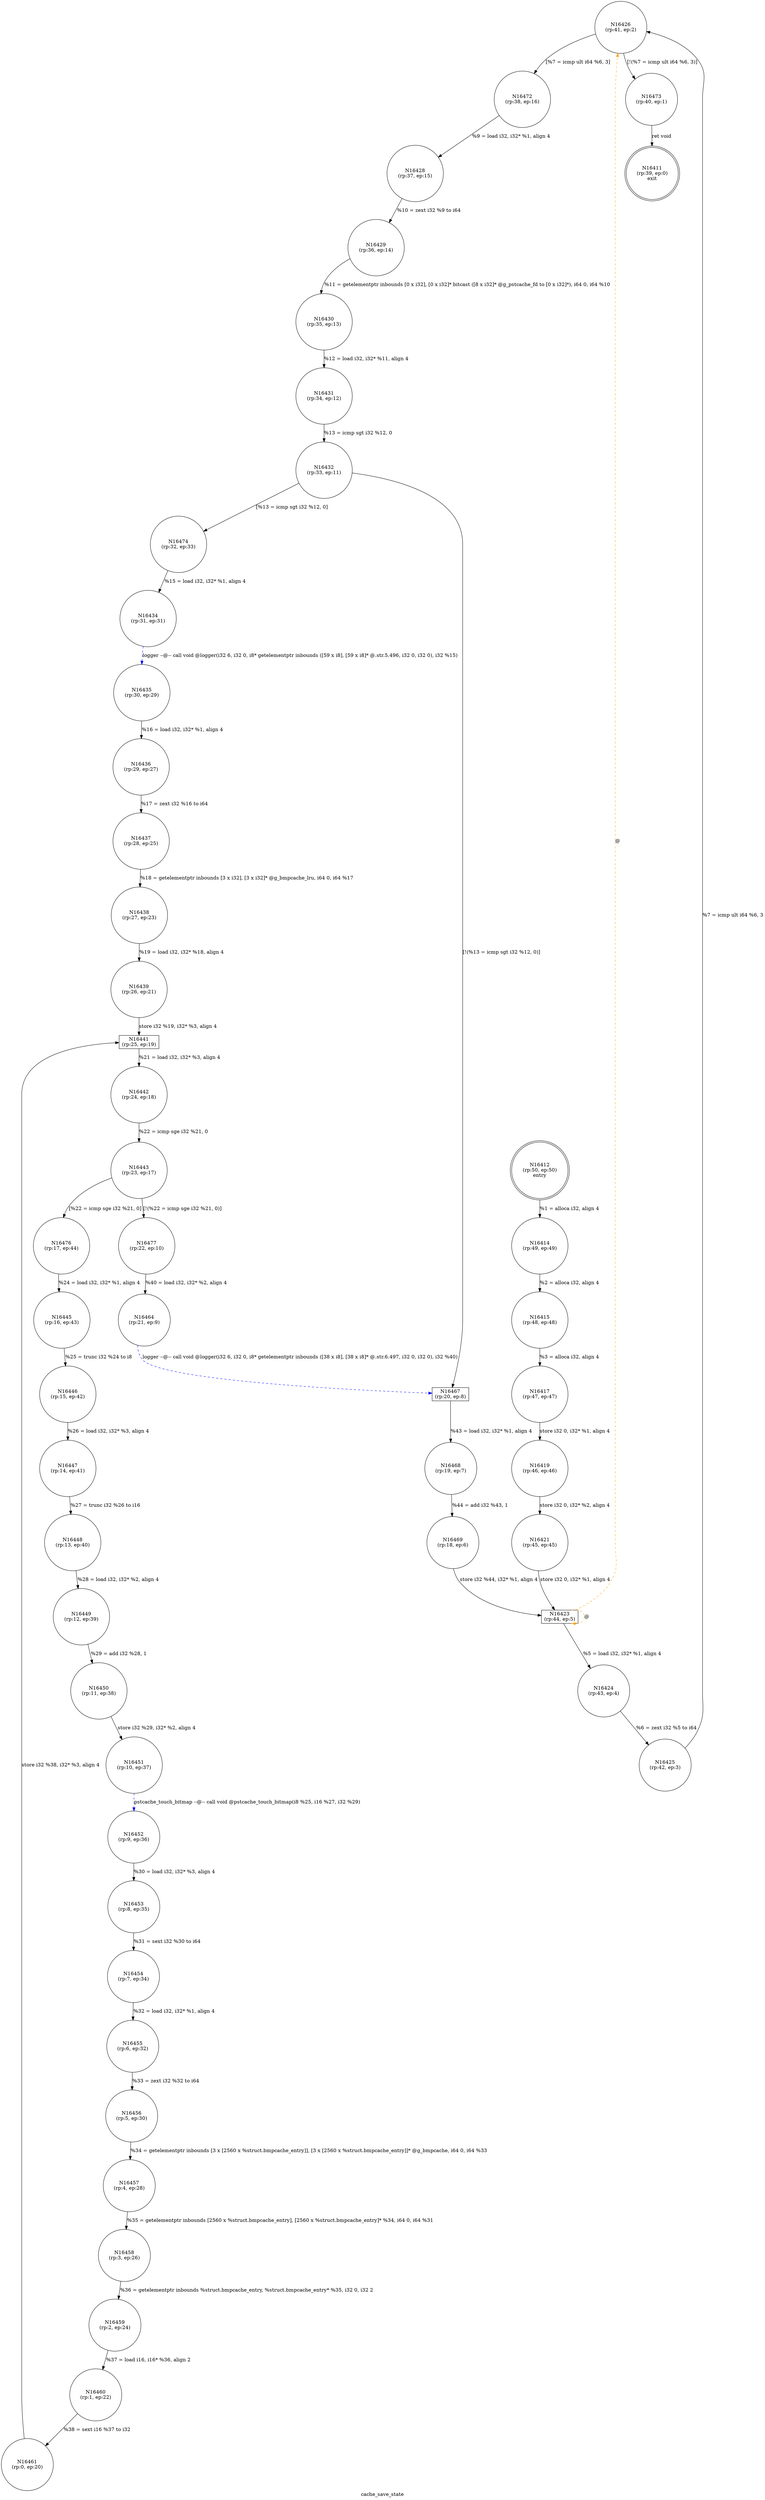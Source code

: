 digraph cache_save_state {
label="cache_save_state"
16411 [label="N16411\n(rp:39, ep:0)\nexit", shape="doublecircle"]
16412 [label="N16412\n(rp:50, ep:50)\nentry", shape="doublecircle"]
16412 -> 16414 [label="%1 = alloca i32, align 4"]
16414 [label="N16414\n(rp:49, ep:49)", shape="circle"]
16414 -> 16415 [label="%2 = alloca i32, align 4"]
16415 [label="N16415\n(rp:48, ep:48)", shape="circle"]
16415 -> 16417 [label="%3 = alloca i32, align 4"]
16417 [label="N16417\n(rp:47, ep:47)", shape="circle"]
16417 -> 16419 [label="store i32 0, i32* %1, align 4"]
16419 [label="N16419\n(rp:46, ep:46)", shape="circle"]
16419 -> 16421 [label="store i32 0, i32* %2, align 4"]
16421 [label="N16421\n(rp:45, ep:45)", shape="circle"]
16421 -> 16423 [label="store i32 0, i32* %1, align 4"]
16423 [label="N16423\n(rp:44, ep:5)", shape="box"]
16423 -> 16424 [label="%5 = load i32, i32* %1, align 4"]
16423 -> 16423 [label="@", style="dashed", color="orange"]
16423 -> 16426 [label="@", style="dashed", color="orange"]
16424 [label="N16424\n(rp:43, ep:4)", shape="circle"]
16424 -> 16425 [label="%6 = zext i32 %5 to i64"]
16425 [label="N16425\n(rp:42, ep:3)", shape="circle"]
16425 -> 16426 [label="%7 = icmp ult i64 %6, 3"]
16426 [label="N16426\n(rp:41, ep:2)", shape="circle"]
16426 -> 16472 [label="[%7 = icmp ult i64 %6, 3]"]
16426 -> 16473 [label="[!(%7 = icmp ult i64 %6, 3)]"]
16428 [label="N16428\n(rp:37, ep:15)", shape="circle"]
16428 -> 16429 [label="%10 = zext i32 %9 to i64"]
16429 [label="N16429\n(rp:36, ep:14)", shape="circle"]
16429 -> 16430 [label="%11 = getelementptr inbounds [0 x i32], [0 x i32]* bitcast ([8 x i32]* @g_pstcache_fd to [0 x i32]*), i64 0, i64 %10"]
16430 [label="N16430\n(rp:35, ep:13)", shape="circle"]
16430 -> 16431 [label="%12 = load i32, i32* %11, align 4"]
16431 [label="N16431\n(rp:34, ep:12)", shape="circle"]
16431 -> 16432 [label="%13 = icmp sgt i32 %12, 0"]
16432 [label="N16432\n(rp:33, ep:11)", shape="circle"]
16432 -> 16474 [label="[%13 = icmp sgt i32 %12, 0]"]
16432 -> 16467 [label="[!(%13 = icmp sgt i32 %12, 0)]"]
16434 [label="N16434\n(rp:31, ep:31)", shape="circle"]
16434 -> 16435 [label="logger --@-- call void @logger(i32 6, i32 0, i8* getelementptr inbounds ([59 x i8], [59 x i8]* @.str.5.496, i32 0, i32 0), i32 %15)", style="dashed", color="blue"]
16435 [label="N16435\n(rp:30, ep:29)", shape="circle"]
16435 -> 16436 [label="%16 = load i32, i32* %1, align 4"]
16436 [label="N16436\n(rp:29, ep:27)", shape="circle"]
16436 -> 16437 [label="%17 = zext i32 %16 to i64"]
16437 [label="N16437\n(rp:28, ep:25)", shape="circle"]
16437 -> 16438 [label="%18 = getelementptr inbounds [3 x i32], [3 x i32]* @g_bmpcache_lru, i64 0, i64 %17"]
16438 [label="N16438\n(rp:27, ep:23)", shape="circle"]
16438 -> 16439 [label="%19 = load i32, i32* %18, align 4"]
16439 [label="N16439\n(rp:26, ep:21)", shape="circle"]
16439 -> 16441 [label="store i32 %19, i32* %3, align 4"]
16441 [label="N16441\n(rp:25, ep:19)", shape="box"]
16441 -> 16442 [label="%21 = load i32, i32* %3, align 4"]
16442 [label="N16442\n(rp:24, ep:18)", shape="circle"]
16442 -> 16443 [label="%22 = icmp sge i32 %21, 0"]
16443 [label="N16443\n(rp:23, ep:17)", shape="circle"]
16443 -> 16476 [label="[%22 = icmp sge i32 %21, 0]"]
16443 -> 16477 [label="[!(%22 = icmp sge i32 %21, 0)]"]
16445 [label="N16445\n(rp:16, ep:43)", shape="circle"]
16445 -> 16446 [label="%25 = trunc i32 %24 to i8"]
16446 [label="N16446\n(rp:15, ep:42)", shape="circle"]
16446 -> 16447 [label="%26 = load i32, i32* %3, align 4"]
16447 [label="N16447\n(rp:14, ep:41)", shape="circle"]
16447 -> 16448 [label="%27 = trunc i32 %26 to i16"]
16448 [label="N16448\n(rp:13, ep:40)", shape="circle"]
16448 -> 16449 [label="%28 = load i32, i32* %2, align 4"]
16449 [label="N16449\n(rp:12, ep:39)", shape="circle"]
16449 -> 16450 [label="%29 = add i32 %28, 1"]
16450 [label="N16450\n(rp:11, ep:38)", shape="circle"]
16450 -> 16451 [label="store i32 %29, i32* %2, align 4"]
16451 [label="N16451\n(rp:10, ep:37)", shape="circle"]
16451 -> 16452 [label="pstcache_touch_bitmap --@-- call void @pstcache_touch_bitmap(i8 %25, i16 %27, i32 %29)", style="dashed", color="blue"]
16452 [label="N16452\n(rp:9, ep:36)", shape="circle"]
16452 -> 16453 [label="%30 = load i32, i32* %3, align 4"]
16453 [label="N16453\n(rp:8, ep:35)", shape="circle"]
16453 -> 16454 [label="%31 = sext i32 %30 to i64"]
16454 [label="N16454\n(rp:7, ep:34)", shape="circle"]
16454 -> 16455 [label="%32 = load i32, i32* %1, align 4"]
16455 [label="N16455\n(rp:6, ep:32)", shape="circle"]
16455 -> 16456 [label="%33 = zext i32 %32 to i64"]
16456 [label="N16456\n(rp:5, ep:30)", shape="circle"]
16456 -> 16457 [label="%34 = getelementptr inbounds [3 x [2560 x %struct.bmpcache_entry]], [3 x [2560 x %struct.bmpcache_entry]]* @g_bmpcache, i64 0, i64 %33"]
16457 [label="N16457\n(rp:4, ep:28)", shape="circle"]
16457 -> 16458 [label="%35 = getelementptr inbounds [2560 x %struct.bmpcache_entry], [2560 x %struct.bmpcache_entry]* %34, i64 0, i64 %31"]
16458 [label="N16458\n(rp:3, ep:26)", shape="circle"]
16458 -> 16459 [label="%36 = getelementptr inbounds %struct.bmpcache_entry, %struct.bmpcache_entry* %35, i32 0, i32 2"]
16459 [label="N16459\n(rp:2, ep:24)", shape="circle"]
16459 -> 16460 [label="%37 = load i16, i16* %36, align 2"]
16460 [label="N16460\n(rp:1, ep:22)", shape="circle"]
16460 -> 16461 [label="%38 = sext i16 %37 to i32"]
16461 [label="N16461\n(rp:0, ep:20)", shape="circle"]
16461 -> 16441 [label="store i32 %38, i32* %3, align 4"]
16464 [label="N16464\n(rp:21, ep:9)", shape="circle"]
16464 -> 16467 [label="logger --@-- call void @logger(i32 6, i32 0, i8* getelementptr inbounds ([38 x i8], [38 x i8]* @.str.6.497, i32 0, i32 0), i32 %40)", style="dashed", color="blue"]
16467 [label="N16467\n(rp:20, ep:8)", shape="box"]
16467 -> 16468 [label="%43 = load i32, i32* %1, align 4"]
16468 [label="N16468\n(rp:19, ep:7)", shape="circle"]
16468 -> 16469 [label="%44 = add i32 %43, 1"]
16469 [label="N16469\n(rp:18, ep:6)", shape="circle"]
16469 -> 16423 [label="store i32 %44, i32* %1, align 4"]
16472 [label="N16472\n(rp:38, ep:16)", shape="circle"]
16472 -> 16428 [label="%9 = load i32, i32* %1, align 4"]
16473 [label="N16473\n(rp:40, ep:1)", shape="circle"]
16473 -> 16411 [label="ret void"]
16474 [label="N16474\n(rp:32, ep:33)", shape="circle"]
16474 -> 16434 [label="%15 = load i32, i32* %1, align 4"]
16476 [label="N16476\n(rp:17, ep:44)", shape="circle"]
16476 -> 16445 [label="%24 = load i32, i32* %1, align 4"]
16477 [label="N16477\n(rp:22, ep:10)", shape="circle"]
16477 -> 16464 [label="%40 = load i32, i32* %2, align 4"]
}
